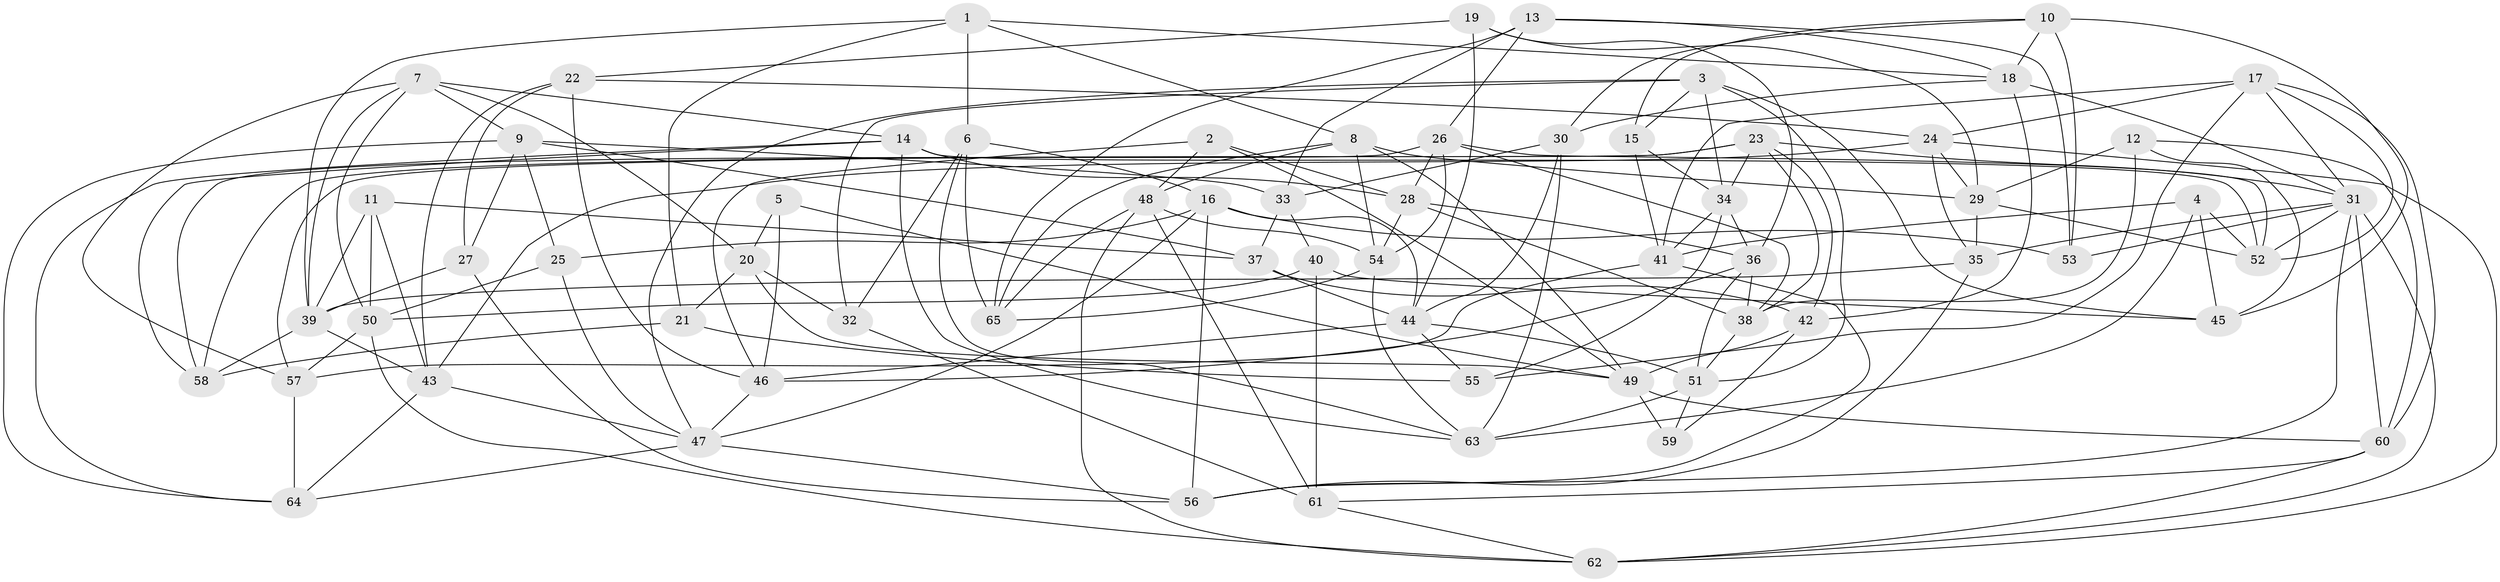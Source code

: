 // original degree distribution, {4: 1.0}
// Generated by graph-tools (version 1.1) at 2025/02/03/09/25 03:02:56]
// undirected, 65 vertices, 174 edges
graph export_dot {
graph [start="1"]
  node [color=gray90,style=filled];
  1;
  2;
  3;
  4;
  5;
  6;
  7;
  8;
  9;
  10;
  11;
  12;
  13;
  14;
  15;
  16;
  17;
  18;
  19;
  20;
  21;
  22;
  23;
  24;
  25;
  26;
  27;
  28;
  29;
  30;
  31;
  32;
  33;
  34;
  35;
  36;
  37;
  38;
  39;
  40;
  41;
  42;
  43;
  44;
  45;
  46;
  47;
  48;
  49;
  50;
  51;
  52;
  53;
  54;
  55;
  56;
  57;
  58;
  59;
  60;
  61;
  62;
  63;
  64;
  65;
  1 -- 6 [weight=2.0];
  1 -- 8 [weight=1.0];
  1 -- 18 [weight=1.0];
  1 -- 21 [weight=1.0];
  1 -- 39 [weight=1.0];
  2 -- 28 [weight=1.0];
  2 -- 46 [weight=1.0];
  2 -- 48 [weight=1.0];
  2 -- 49 [weight=1.0];
  3 -- 15 [weight=1.0];
  3 -- 32 [weight=1.0];
  3 -- 34 [weight=1.0];
  3 -- 45 [weight=1.0];
  3 -- 47 [weight=1.0];
  3 -- 51 [weight=1.0];
  4 -- 41 [weight=1.0];
  4 -- 45 [weight=1.0];
  4 -- 52 [weight=1.0];
  4 -- 63 [weight=1.0];
  5 -- 20 [weight=1.0];
  5 -- 46 [weight=2.0];
  5 -- 49 [weight=1.0];
  6 -- 16 [weight=1.0];
  6 -- 32 [weight=1.0];
  6 -- 63 [weight=1.0];
  6 -- 65 [weight=1.0];
  7 -- 9 [weight=1.0];
  7 -- 14 [weight=1.0];
  7 -- 20 [weight=1.0];
  7 -- 39 [weight=1.0];
  7 -- 50 [weight=1.0];
  7 -- 57 [weight=1.0];
  8 -- 29 [weight=1.0];
  8 -- 48 [weight=1.0];
  8 -- 49 [weight=1.0];
  8 -- 54 [weight=1.0];
  8 -- 65 [weight=1.0];
  9 -- 25 [weight=1.0];
  9 -- 27 [weight=1.0];
  9 -- 33 [weight=1.0];
  9 -- 37 [weight=1.0];
  9 -- 64 [weight=1.0];
  10 -- 15 [weight=1.0];
  10 -- 18 [weight=1.0];
  10 -- 30 [weight=1.0];
  10 -- 45 [weight=1.0];
  10 -- 53 [weight=2.0];
  11 -- 37 [weight=1.0];
  11 -- 39 [weight=1.0];
  11 -- 43 [weight=1.0];
  11 -- 50 [weight=1.0];
  12 -- 29 [weight=1.0];
  12 -- 38 [weight=1.0];
  12 -- 45 [weight=1.0];
  12 -- 60 [weight=1.0];
  13 -- 18 [weight=1.0];
  13 -- 26 [weight=1.0];
  13 -- 33 [weight=1.0];
  13 -- 53 [weight=1.0];
  13 -- 65 [weight=2.0];
  14 -- 28 [weight=1.0];
  14 -- 52 [weight=1.0];
  14 -- 58 [weight=1.0];
  14 -- 63 [weight=1.0];
  14 -- 64 [weight=1.0];
  15 -- 34 [weight=1.0];
  15 -- 41 [weight=1.0];
  16 -- 25 [weight=1.0];
  16 -- 44 [weight=1.0];
  16 -- 47 [weight=1.0];
  16 -- 53 [weight=1.0];
  16 -- 56 [weight=1.0];
  17 -- 24 [weight=1.0];
  17 -- 31 [weight=1.0];
  17 -- 41 [weight=1.0];
  17 -- 52 [weight=1.0];
  17 -- 55 [weight=1.0];
  17 -- 60 [weight=1.0];
  18 -- 30 [weight=1.0];
  18 -- 31 [weight=1.0];
  18 -- 42 [weight=1.0];
  19 -- 22 [weight=1.0];
  19 -- 29 [weight=1.0];
  19 -- 36 [weight=1.0];
  19 -- 44 [weight=1.0];
  20 -- 21 [weight=2.0];
  20 -- 32 [weight=1.0];
  20 -- 49 [weight=1.0];
  21 -- 55 [weight=1.0];
  21 -- 58 [weight=2.0];
  22 -- 24 [weight=1.0];
  22 -- 27 [weight=1.0];
  22 -- 43 [weight=1.0];
  22 -- 46 [weight=2.0];
  23 -- 31 [weight=1.0];
  23 -- 34 [weight=1.0];
  23 -- 38 [weight=1.0];
  23 -- 42 [weight=1.0];
  23 -- 57 [weight=1.0];
  23 -- 58 [weight=1.0];
  24 -- 29 [weight=1.0];
  24 -- 35 [weight=1.0];
  24 -- 43 [weight=1.0];
  24 -- 62 [weight=1.0];
  25 -- 47 [weight=1.0];
  25 -- 50 [weight=1.0];
  26 -- 28 [weight=1.0];
  26 -- 38 [weight=1.0];
  26 -- 52 [weight=1.0];
  26 -- 54 [weight=1.0];
  26 -- 58 [weight=1.0];
  27 -- 39 [weight=1.0];
  27 -- 56 [weight=1.0];
  28 -- 36 [weight=1.0];
  28 -- 38 [weight=1.0];
  28 -- 54 [weight=1.0];
  29 -- 35 [weight=1.0];
  29 -- 52 [weight=1.0];
  30 -- 33 [weight=2.0];
  30 -- 44 [weight=1.0];
  30 -- 63 [weight=1.0];
  31 -- 35 [weight=1.0];
  31 -- 52 [weight=1.0];
  31 -- 53 [weight=2.0];
  31 -- 56 [weight=1.0];
  31 -- 60 [weight=1.0];
  31 -- 62 [weight=1.0];
  32 -- 61 [weight=1.0];
  33 -- 37 [weight=1.0];
  33 -- 40 [weight=1.0];
  34 -- 36 [weight=1.0];
  34 -- 41 [weight=1.0];
  34 -- 55 [weight=1.0];
  35 -- 39 [weight=2.0];
  35 -- 56 [weight=1.0];
  36 -- 38 [weight=1.0];
  36 -- 46 [weight=1.0];
  36 -- 51 [weight=1.0];
  37 -- 42 [weight=2.0];
  37 -- 44 [weight=1.0];
  38 -- 51 [weight=1.0];
  39 -- 43 [weight=1.0];
  39 -- 58 [weight=1.0];
  40 -- 45 [weight=2.0];
  40 -- 50 [weight=1.0];
  40 -- 61 [weight=2.0];
  41 -- 56 [weight=1.0];
  41 -- 57 [weight=1.0];
  42 -- 49 [weight=1.0];
  42 -- 59 [weight=1.0];
  43 -- 47 [weight=1.0];
  43 -- 64 [weight=1.0];
  44 -- 46 [weight=2.0];
  44 -- 51 [weight=1.0];
  44 -- 55 [weight=1.0];
  46 -- 47 [weight=2.0];
  47 -- 56 [weight=1.0];
  47 -- 64 [weight=1.0];
  48 -- 54 [weight=1.0];
  48 -- 61 [weight=1.0];
  48 -- 62 [weight=1.0];
  48 -- 65 [weight=1.0];
  49 -- 59 [weight=2.0];
  49 -- 60 [weight=1.0];
  50 -- 57 [weight=1.0];
  50 -- 62 [weight=1.0];
  51 -- 59 [weight=1.0];
  51 -- 63 [weight=1.0];
  54 -- 63 [weight=1.0];
  54 -- 65 [weight=1.0];
  57 -- 64 [weight=2.0];
  60 -- 61 [weight=1.0];
  60 -- 62 [weight=1.0];
  61 -- 62 [weight=1.0];
}

